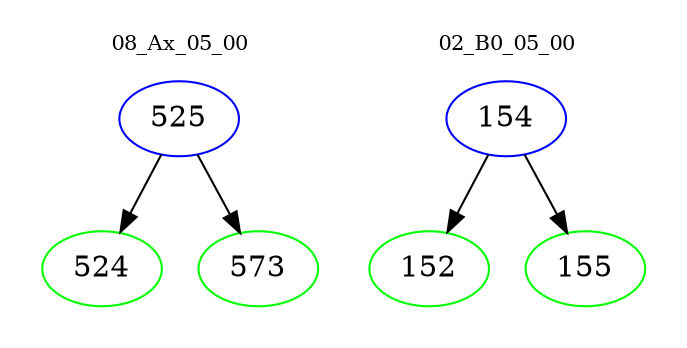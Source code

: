 digraph{
subgraph cluster_0 {
color = white
label = "08_Ax_05_00";
fontsize=10;
T0_525 [label="525", color="blue"]
T0_525 -> T0_524 [color="black"]
T0_524 [label="524", color="green"]
T0_525 -> T0_573 [color="black"]
T0_573 [label="573", color="green"]
}
subgraph cluster_1 {
color = white
label = "02_B0_05_00";
fontsize=10;
T1_154 [label="154", color="blue"]
T1_154 -> T1_152 [color="black"]
T1_152 [label="152", color="green"]
T1_154 -> T1_155 [color="black"]
T1_155 [label="155", color="green"]
}
}
